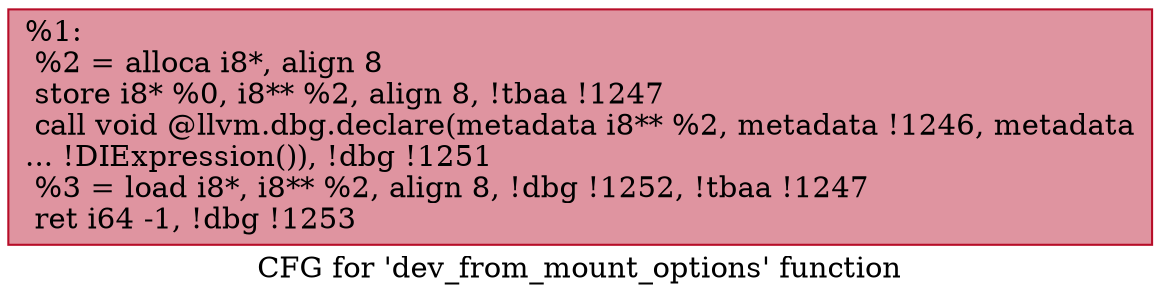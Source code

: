 digraph "CFG for 'dev_from_mount_options' function" {
	label="CFG for 'dev_from_mount_options' function";

	Node0x13034a0 [shape=record,color="#b70d28ff", style=filled, fillcolor="#b70d2870",label="{%1:\l  %2 = alloca i8*, align 8\l  store i8* %0, i8** %2, align 8, !tbaa !1247\l  call void @llvm.dbg.declare(metadata i8** %2, metadata !1246, metadata\l... !DIExpression()), !dbg !1251\l  %3 = load i8*, i8** %2, align 8, !dbg !1252, !tbaa !1247\l  ret i64 -1, !dbg !1253\l}"];
}
